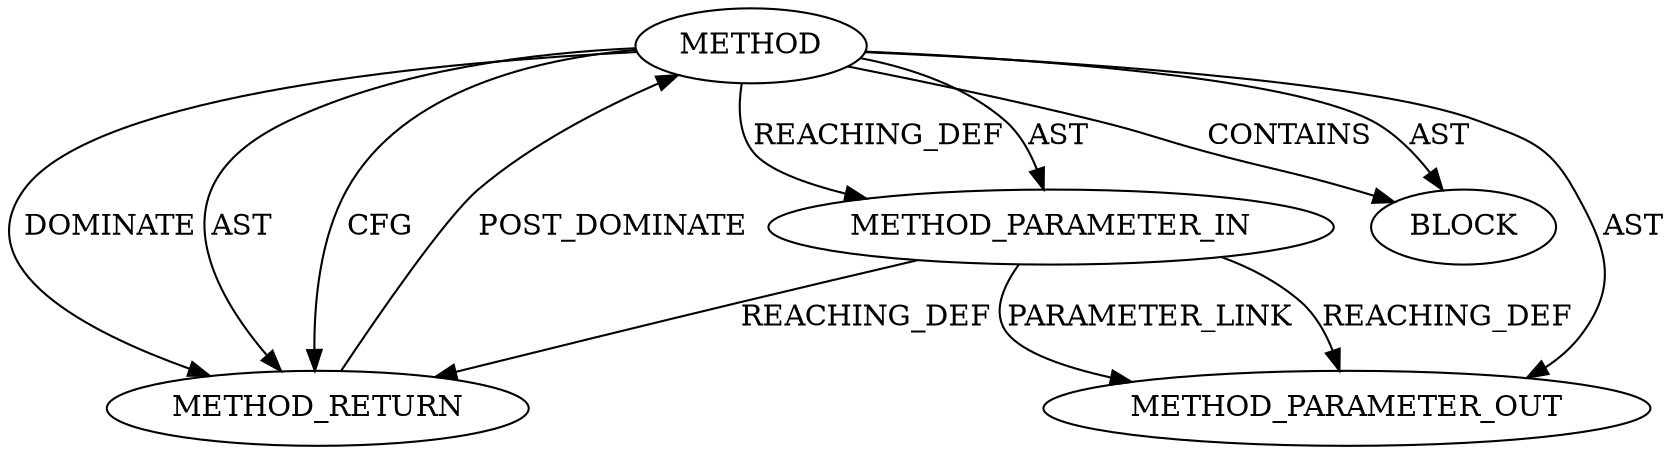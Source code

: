 digraph {
  819 [label=METHOD AST_PARENT_TYPE="NAMESPACE_BLOCK" AST_PARENT_FULL_NAME="<global>" ORDER=0 CODE="<empty>" FULL_NAME="ossl_assert" IS_EXTERNAL=true FILENAME="<empty>" SIGNATURE="" NAME="ossl_assert"]
  972 [label=METHOD_PARAMETER_OUT ORDER=1 CODE="p1" IS_VARIADIC=false TYPE_FULL_NAME="ANY" EVALUATION_STRATEGY="BY_VALUE" INDEX=1 NAME="p1"]
  822 [label=METHOD_RETURN ORDER=2 CODE="RET" TYPE_FULL_NAME="ANY" EVALUATION_STRATEGY="BY_VALUE"]
  820 [label=METHOD_PARAMETER_IN ORDER=1 CODE="p1" IS_VARIADIC=false TYPE_FULL_NAME="ANY" EVALUATION_STRATEGY="BY_VALUE" INDEX=1 NAME="p1"]
  821 [label=BLOCK ORDER=1 ARGUMENT_INDEX=1 CODE="<empty>" TYPE_FULL_NAME="ANY"]
  819 -> 820 [label=REACHING_DEF VARIABLE=""]
  819 -> 821 [label=CONTAINS ]
  819 -> 822 [label=AST ]
  819 -> 822 [label=CFG ]
  822 -> 819 [label=POST_DOMINATE ]
  819 -> 822 [label=DOMINATE ]
  820 -> 972 [label=REACHING_DEF VARIABLE="p1"]
  820 -> 822 [label=REACHING_DEF VARIABLE="p1"]
  819 -> 820 [label=AST ]
  819 -> 972 [label=AST ]
  820 -> 972 [label=PARAMETER_LINK ]
  819 -> 821 [label=AST ]
}
